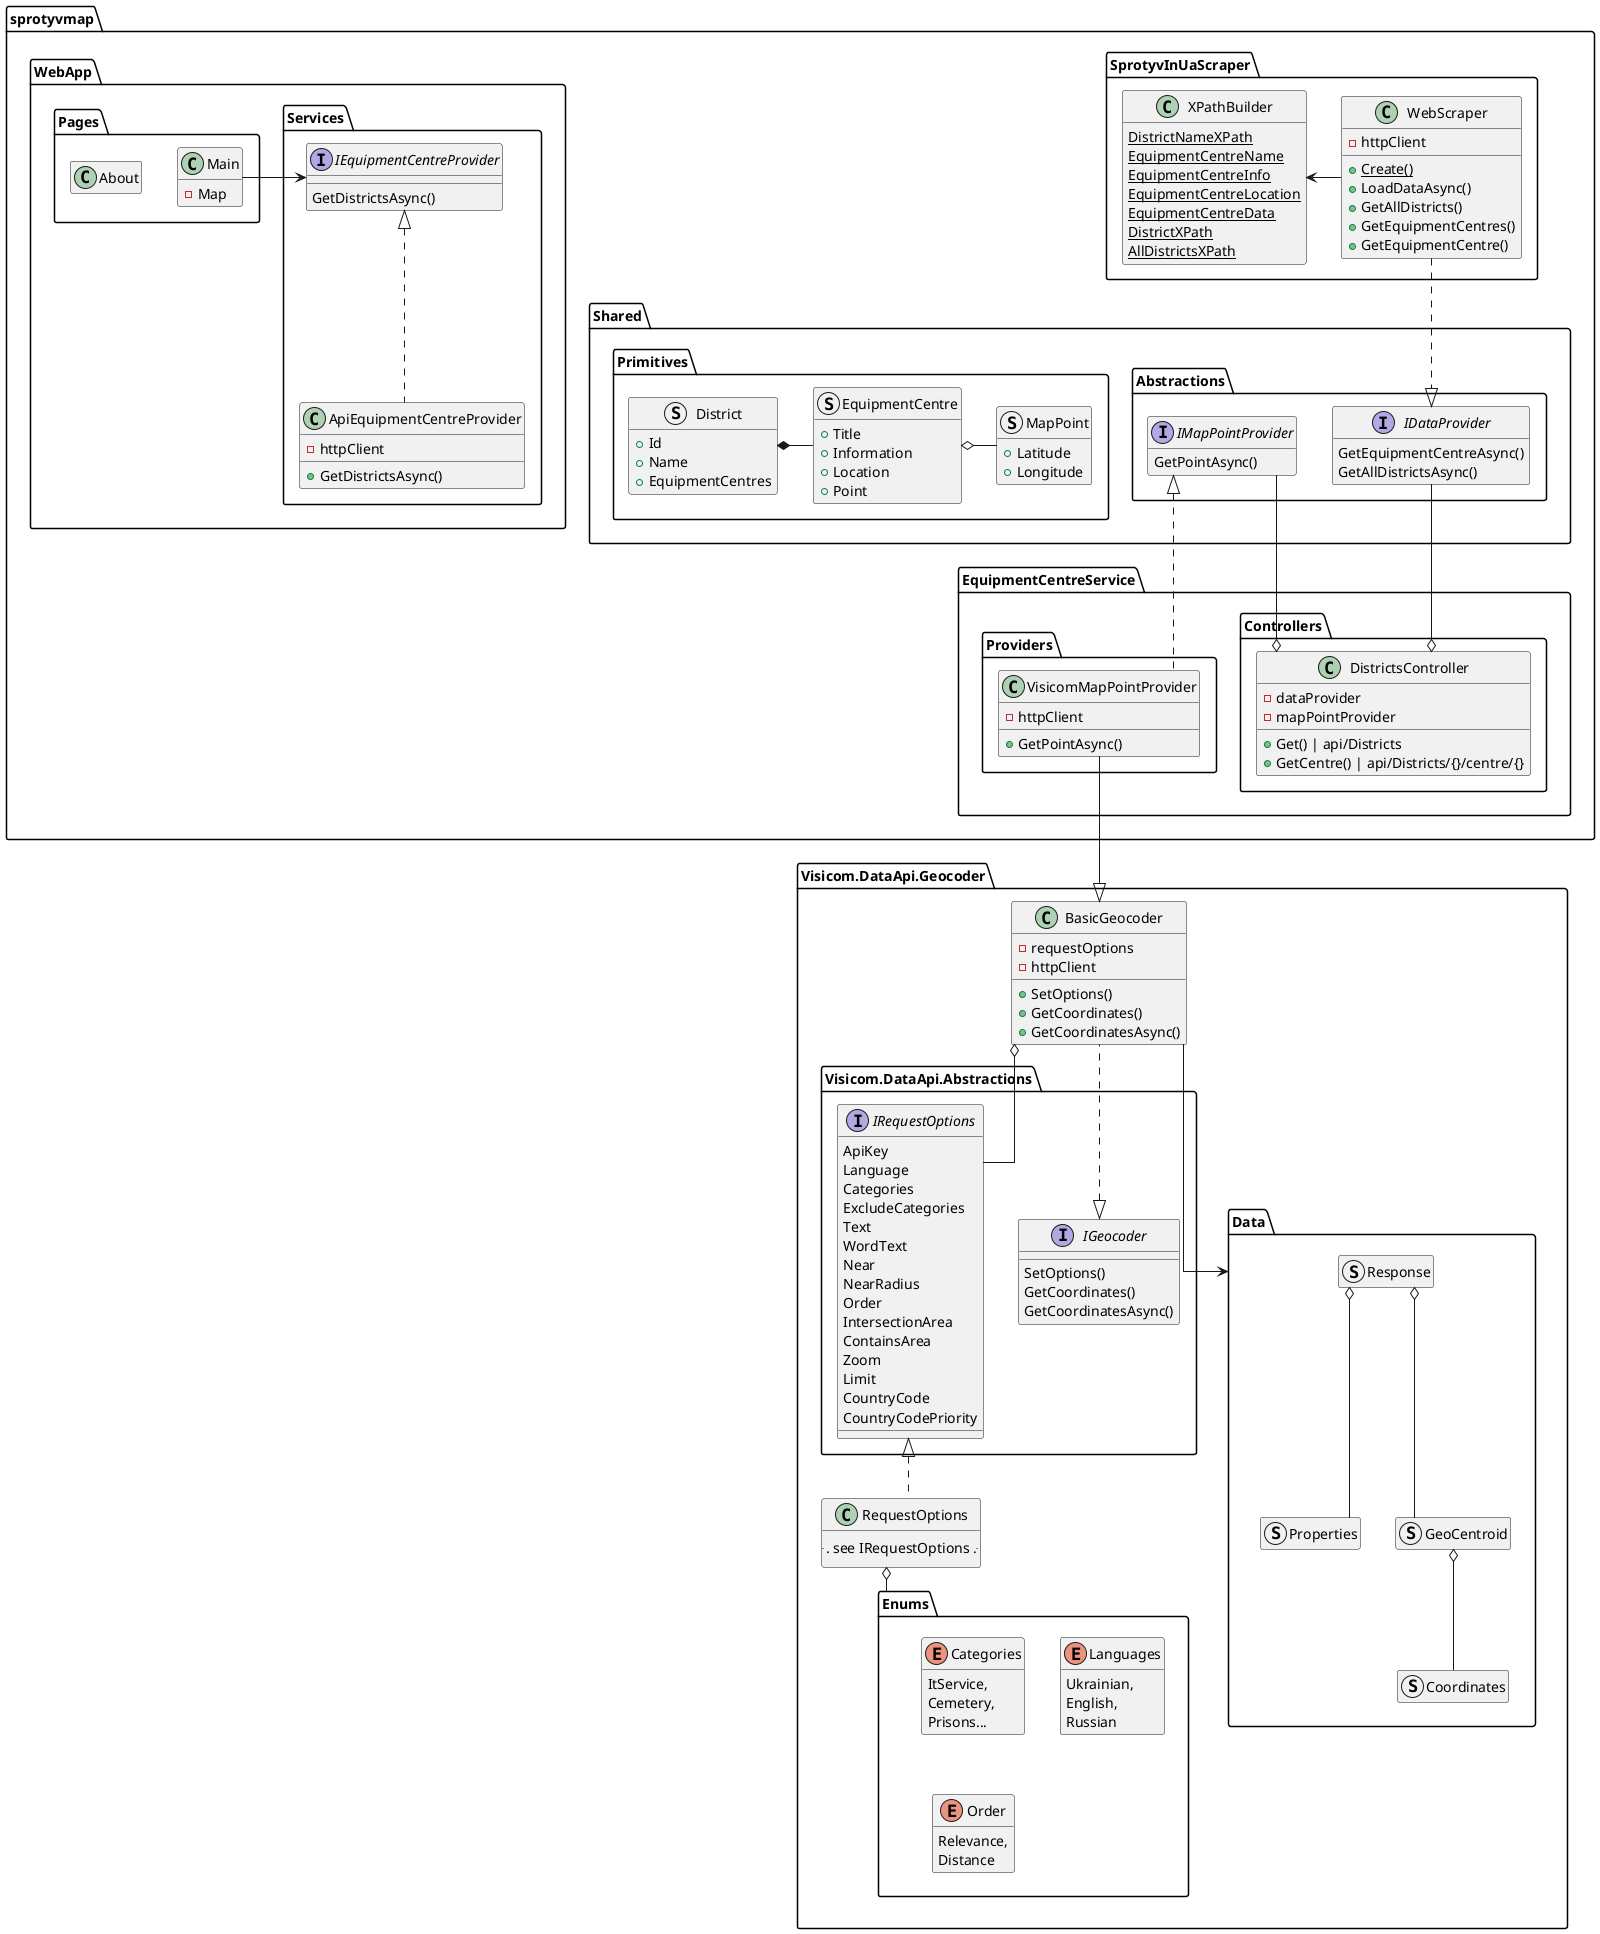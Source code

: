@startuml sprotyvmap
skinparam linetype ortho
package sprotyvmap
{
    package Shared
    {
        package Abstractions
        {
            hide fields
            interface IDataProvider
            {
                GetEquipmentCentreAsync()
                GetAllDistrictsAsync()
            }
            interface IMapPointProvider
            {
                GetPointAsync()
            }
        }
        package Primitives
        {
            hide methods
            struct District
            {
                +Id
                +Name
                +EquipmentCentres
            }
            struct EquipmentCentre
            {
                +Title
                +Information
                +Location
                +Point
            }
            struct MapPoint
            {
                +Latitude
                +Longitude
            }
        }
        District *- EquipmentCentre
        EquipmentCentre o- MapPoint

    }
    package EquipmentCentreService
    {
        package Controllers
        {
            class DistrictsController
            {
                -dataProvider
                -mapPointProvider
                +Get() | api/Districts
                +GetCentre() | api/Districts/{}/centre/{}
            }
            IDataProvider --o DistrictsController
            IMapPointProvider --o DistrictsController
        }
        package Providers
        {
            class VisicomMapPointProvider
            {
                -httpClient
                +GetPointAsync()
            }
            IMapPointProvider <|.. VisicomMapPointProvider
        }

    }
    package SprotyvInUaScraper
    {
        class WebScraper
        {
            -httpClient
            +{static}Create()
            +LoadDataAsync()
            +GetAllDistricts()
            +GetEquipmentCentres()
            +GetEquipmentCentre()
        }
        WebScraper ..|> IDataProvider
        class XPathBuilder
        {
            {static} DistrictNameXPath
            {static} EquipmentCentreName
            {static} EquipmentCentreInfo
            {static} EquipmentCentreLocation
            {static} EquipmentCentreData
            {static} DistrictXPath
            {static} AllDistrictsXPath
        }
        hide XPathBuilder methods
        XPathBuilder <- WebScraper
    }
    package WebApp
    {

        package Services
        {
            interface IEquipmentCentreProvider
            {
                GetDistrictsAsync()
            }
            class ApiEquipmentCentreProvider implements IEquipmentCentreProvider
            {
                -httpClient
                +GetDistrictsAsync()
            }
        }
        package Pages
        {
            class About
            {
            }
            hide About members
            class Main
            {
                -Map
            }
            hide Main methods
        }
        Main -left-> IEquipmentCentreProvider
    }
}
set separator none
package Visicom.DataApi.Geocoder
{
    package Visicom.DataApi.Abstractions
    {
        interface IGeocoder
        {
            SetOptions()
            GetCoordinates()
            GetCoordinatesAsync()
        }
        interface IRequestOptions
        {
            ApiKey
            Language
            Categories
            ExcludeCategories
            Text
            WordText
            Near
            NearRadius
            Order
            IntersectionArea
            ContainsArea
            Zoom
            Limit
            CountryCode
            CountryCodePriority
        }
    }
    package Data
    {
        hide members
        struct Response
        struct Properties
        struct GeoCentroid
        struct Coordinates
        Response o-- GeoCentroid
        Response o-- Properties
        GeoCentroid o-- Coordinates
    }
    package Enums
    {
        hide methods
        enum Categories
        {
            ItService,
            Cemetery,
            Prisons...
        }
        enum Languages
        {
            Ukrainian,
            English,
            Russian
        }
        enum Order
        {
            Relevance,
            Distance
        }
    }
    class BasicGeocoder implements IGeocoder
    {
        -requestOptions
        -httpClient
        +SetOptions()
        +GetCoordinates()
        +GetCoordinatesAsync()
    }
    class RequestOptions implements IRequestOptions
    {
        ... see IRequestOptions ...
    }
    RequestOptions o-- Enums
    BasicGeocoder --> Data
    BasicGeocoder o-- IRequestOptions
    VisicomMapPointProvider --|> BasicGeocoder
}

@enduml
